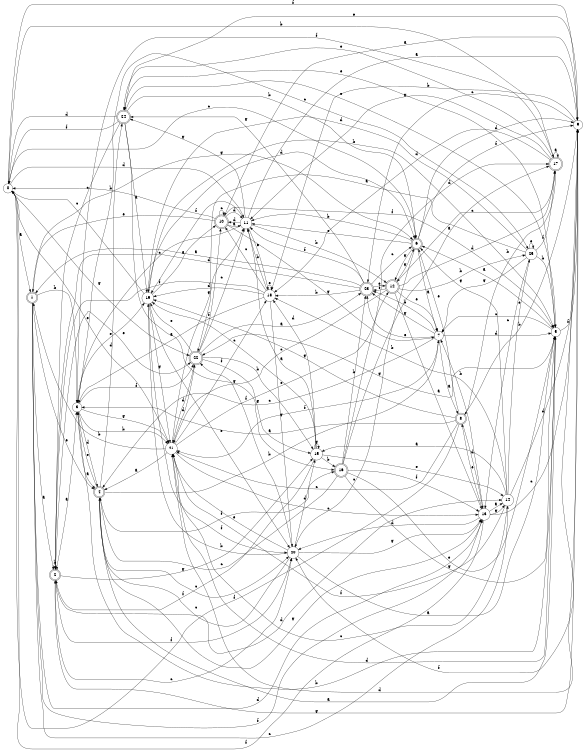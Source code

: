 digraph n21_7 {
__start0 [label="" shape="none"];

rankdir=LR;
size="8,5";

s0 [style="filled", color="black", fillcolor="white" shape="circle", label="0"];
s1 [style="rounded,filled", color="black", fillcolor="white" shape="doublecircle", label="1"];
s2 [style="rounded,filled", color="black", fillcolor="white" shape="doublecircle", label="2"];
s3 [style="filled", color="black", fillcolor="white" shape="circle", label="3"];
s4 [style="rounded,filled", color="black", fillcolor="white" shape="doublecircle", label="4"];
s5 [style="filled", color="black", fillcolor="white" shape="circle", label="5"];
s6 [style="rounded,filled", color="black", fillcolor="white" shape="doublecircle", label="6"];
s7 [style="filled", color="black", fillcolor="white" shape="circle", label="7"];
s8 [style="rounded,filled", color="black", fillcolor="white" shape="doublecircle", label="8"];
s9 [style="filled", color="black", fillcolor="white" shape="circle", label="9"];
s10 [style="rounded,filled", color="black", fillcolor="white" shape="doublecircle", label="10"];
s11 [style="filled", color="black", fillcolor="white" shape="circle", label="11"];
s12 [style="rounded,filled", color="black", fillcolor="white" shape="doublecircle", label="12"];
s13 [style="filled", color="black", fillcolor="white" shape="circle", label="13"];
s14 [style="filled", color="black", fillcolor="white" shape="circle", label="14"];
s15 [style="filled", color="black", fillcolor="white" shape="circle", label="15"];
s16 [style="rounded,filled", color="black", fillcolor="white" shape="doublecircle", label="16"];
s17 [style="rounded,filled", color="black", fillcolor="white" shape="doublecircle", label="17"];
s18 [style="filled", color="black", fillcolor="white" shape="circle", label="18"];
s19 [style="filled", color="black", fillcolor="white" shape="circle", label="19"];
s20 [style="filled", color="black", fillcolor="white" shape="circle", label="20"];
s21 [style="filled", color="black", fillcolor="white" shape="circle", label="21"];
s22 [style="rounded,filled", color="black", fillcolor="white" shape="doublecircle", label="22"];
s23 [style="rounded,filled", color="black", fillcolor="white" shape="doublecircle", label="23"];
s24 [style="rounded,filled", color="black", fillcolor="white" shape="doublecircle", label="24"];
s25 [style="filled", color="black", fillcolor="white" shape="circle", label="25"];
s0 -> s1 [label="a"];
s0 -> s17 [label="b"];
s0 -> s6 [label="c"];
s0 -> s11 [label="d"];
s0 -> s21 [label="e"];
s0 -> s9 [label="f"];
s0 -> s22 [label="g"];
s1 -> s2 [label="a"];
s1 -> s3 [label="b"];
s1 -> s14 [label="c"];
s1 -> s13 [label="d"];
s1 -> s4 [label="e"];
s1 -> s13 [label="f"];
s1 -> s6 [label="g"];
s2 -> s3 [label="a"];
s2 -> s2 [label="b"];
s2 -> s20 [label="c"];
s2 -> s14 [label="d"];
s2 -> s22 [label="e"];
s2 -> s20 [label="f"];
s2 -> s15 [label="g"];
s3 -> s4 [label="a"];
s3 -> s21 [label="b"];
s3 -> s25 [label="c"];
s3 -> s4 [label="d"];
s3 -> s19 [label="e"];
s3 -> s22 [label="f"];
s3 -> s21 [label="g"];
s4 -> s5 [label="a"];
s4 -> s7 [label="b"];
s4 -> s20 [label="c"];
s4 -> s24 [label="d"];
s4 -> s3 [label="e"];
s4 -> s16 [label="f"];
s4 -> s13 [label="g"];
s5 -> s6 [label="a"];
s5 -> s3 [label="b"];
s5 -> s7 [label="c"];
s5 -> s21 [label="d"];
s5 -> s24 [label="e"];
s5 -> s9 [label="f"];
s5 -> s22 [label="g"];
s6 -> s7 [label="a"];
s6 -> s11 [label="b"];
s6 -> s20 [label="c"];
s6 -> s9 [label="d"];
s6 -> s11 [label="e"];
s6 -> s9 [label="f"];
s6 -> s12 [label="g"];
s7 -> s8 [label="a"];
s7 -> s23 [label="b"];
s7 -> s4 [label="c"];
s7 -> s5 [label="d"];
s7 -> s23 [label="e"];
s7 -> s21 [label="f"];
s7 -> s23 [label="g"];
s8 -> s3 [label="a"];
s8 -> s9 [label="b"];
s8 -> s21 [label="c"];
s8 -> s13 [label="d"];
s8 -> s6 [label="e"];
s8 -> s0 [label="f"];
s8 -> s19 [label="g"];
s9 -> s10 [label="a"];
s9 -> s18 [label="b"];
s9 -> s23 [label="c"];
s9 -> s21 [label="d"];
s9 -> s24 [label="e"];
s9 -> s20 [label="f"];
s9 -> s2 [label="g"];
s10 -> s11 [label="a"];
s10 -> s0 [label="b"];
s10 -> s10 [label="c"];
s10 -> s11 [label="d"];
s10 -> s1 [label="e"];
s10 -> s5 [label="f"];
s10 -> s7 [label="g"];
s11 -> s9 [label="a"];
s11 -> s12 [label="b"];
s11 -> s3 [label="c"];
s11 -> s10 [label="d"];
s11 -> s18 [label="e"];
s11 -> s19 [label="f"];
s11 -> s24 [label="g"];
s12 -> s13 [label="a"];
s12 -> s25 [label="b"];
s12 -> s21 [label="c"];
s12 -> s17 [label="d"];
s12 -> s7 [label="e"];
s12 -> s23 [label="f"];
s12 -> s6 [label="g"];
s13 -> s14 [label="a"];
s13 -> s7 [label="b"];
s13 -> s9 [label="c"];
s13 -> s20 [label="d"];
s13 -> s8 [label="e"];
s13 -> s0 [label="f"];
s13 -> s14 [label="g"];
s14 -> s15 [label="a"];
s14 -> s18 [label="b"];
s14 -> s21 [label="c"];
s14 -> s9 [label="d"];
s14 -> s25 [label="e"];
s14 -> s21 [label="f"];
s14 -> s6 [label="g"];
s15 -> s11 [label="a"];
s15 -> s16 [label="b"];
s15 -> s19 [label="c"];
s15 -> s18 [label="d"];
s15 -> s14 [label="e"];
s15 -> s2 [label="f"];
s15 -> s15 [label="g"];
s16 -> s17 [label="a"];
s16 -> s23 [label="b"];
s16 -> s4 [label="c"];
s16 -> s17 [label="d"];
s16 -> s5 [label="e"];
s16 -> s13 [label="f"];
s16 -> s5 [label="g"];
s17 -> s17 [label="a"];
s17 -> s8 [label="b"];
s17 -> s12 [label="c"];
s17 -> s18 [label="d"];
s17 -> s24 [label="e"];
s17 -> s3 [label="f"];
s17 -> s11 [label="g"];
s18 -> s3 [label="a"];
s18 -> s11 [label="b"];
s18 -> s10 [label="c"];
s18 -> s19 [label="d"];
s18 -> s18 [label="e"];
s18 -> s2 [label="f"];
s18 -> s20 [label="g"];
s19 -> s10 [label="a"];
s19 -> s5 [label="b"];
s19 -> s0 [label="c"];
s19 -> s6 [label="d"];
s19 -> s20 [label="e"];
s19 -> s20 [label="f"];
s19 -> s21 [label="g"];
s20 -> s5 [label="a"];
s20 -> s19 [label="b"];
s20 -> s4 [label="c"];
s20 -> s15 [label="d"];
s20 -> s21 [label="e"];
s20 -> s22 [label="f"];
s20 -> s13 [label="g"];
s21 -> s4 [label="a"];
s21 -> s1 [label="b"];
s21 -> s13 [label="c"];
s21 -> s22 [label="d"];
s21 -> s12 [label="e"];
s21 -> s18 [label="f"];
s21 -> s11 [label="g"];
s22 -> s23 [label="a"];
s22 -> s15 [label="b"];
s22 -> s11 [label="c"];
s22 -> s21 [label="d"];
s22 -> s19 [label="e"];
s22 -> s10 [label="f"];
s22 -> s15 [label="g"];
s23 -> s1 [label="a"];
s23 -> s18 [label="b"];
s23 -> s6 [label="c"];
s23 -> s2 [label="d"];
s23 -> s12 [label="e"];
s23 -> s11 [label="f"];
s23 -> s24 [label="g"];
s24 -> s19 [label="a"];
s24 -> s6 [label="b"];
s24 -> s2 [label="c"];
s24 -> s0 [label="d"];
s24 -> s5 [label="e"];
s24 -> s0 [label="f"];
s24 -> s16 [label="g"];
s25 -> s22 [label="a"];
s25 -> s5 [label="b"];
s25 -> s13 [label="c"];
s25 -> s19 [label="d"];
s25 -> s25 [label="e"];
s25 -> s17 [label="f"];
s25 -> s7 [label="g"];

}